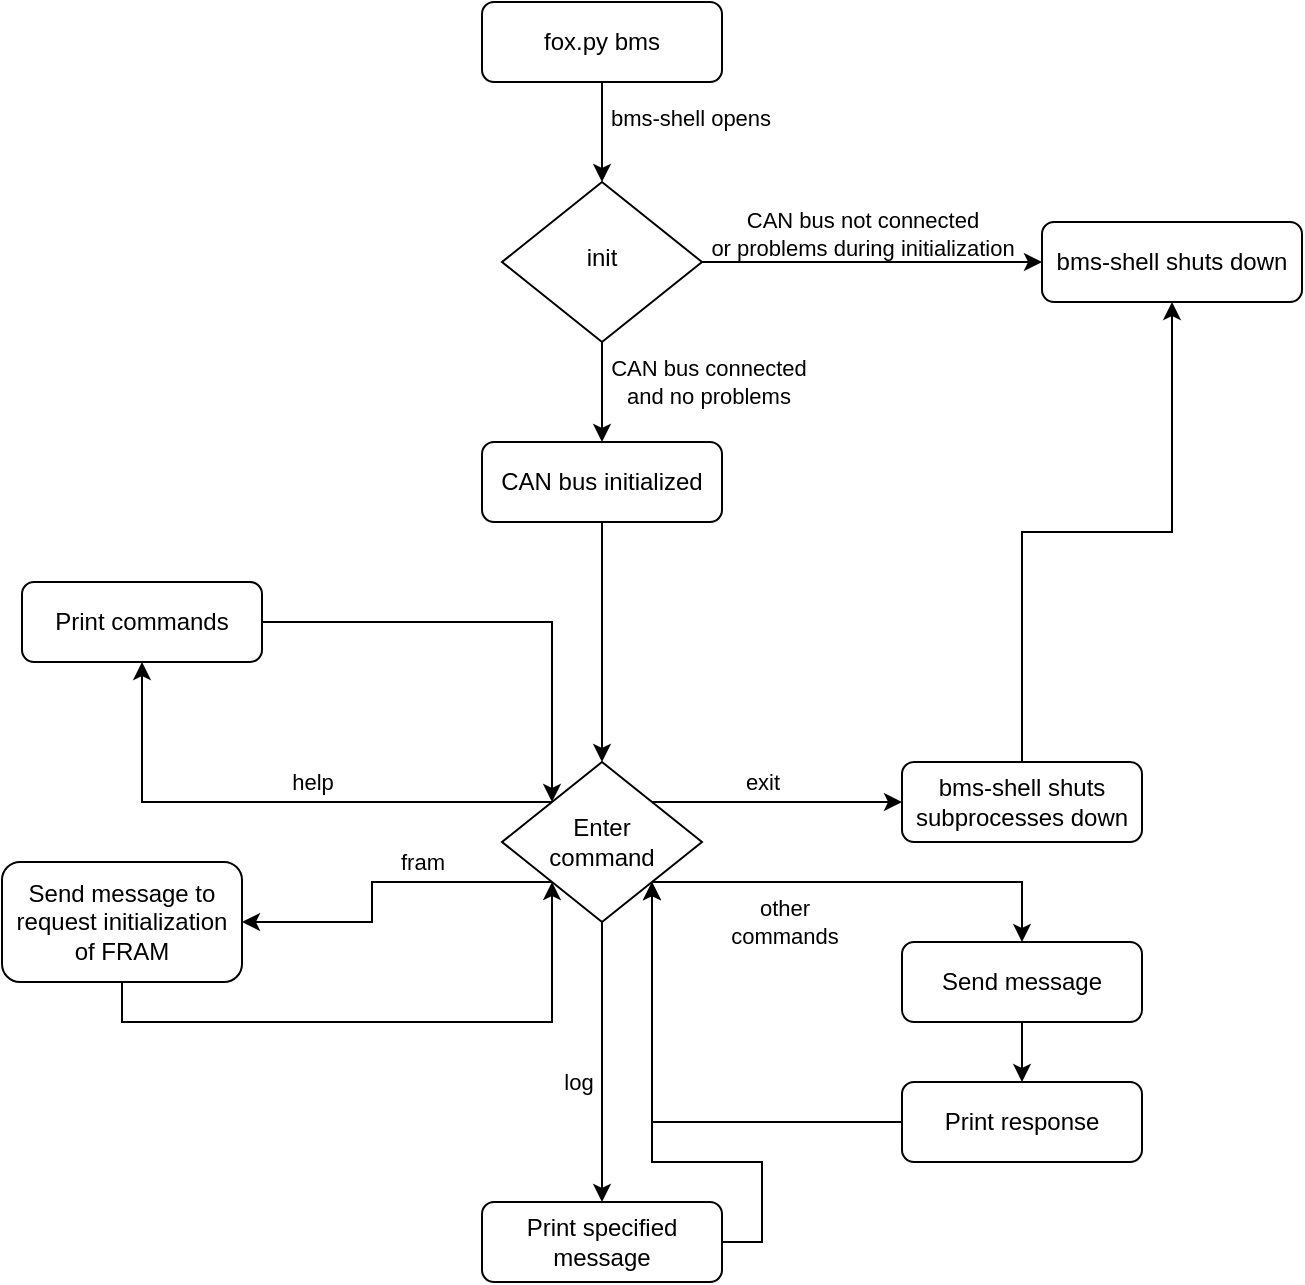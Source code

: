 <mxfile version="26.0.16">
  <diagram id="C5RBs43oDa-KdzZeNtuy" name="Page-1">
    <mxGraphModel dx="1100" dy="894" grid="1" gridSize="10" guides="1" tooltips="1" connect="1" arrows="1" fold="1" page="1" pageScale="1" pageWidth="827" pageHeight="1169" math="0" shadow="0">
      <root>
        <mxCell id="WIyWlLk6GJQsqaUBKTNV-0" />
        <mxCell id="WIyWlLk6GJQsqaUBKTNV-1" parent="WIyWlLk6GJQsqaUBKTNV-0" />
        <mxCell id="WIyWlLk6GJQsqaUBKTNV-2" value="" style="rounded=0;html=1;jettySize=auto;orthogonalLoop=1;fontSize=11;endArrow=classic;endFill=1;endSize=6;strokeWidth=1;shadow=0;labelBackgroundColor=none;edgeStyle=orthogonalEdgeStyle;" parent="WIyWlLk6GJQsqaUBKTNV-1" source="WIyWlLk6GJQsqaUBKTNV-3" target="WIyWlLk6GJQsqaUBKTNV-6" edge="1">
          <mxGeometry relative="1" as="geometry" />
        </mxCell>
        <mxCell id="ZsofJrv3WSRNX8ajxXkj-0" value="bms-shell opens" style="edgeLabel;html=1;align=center;verticalAlign=middle;resizable=0;points=[];spacingRight=-8;" parent="WIyWlLk6GJQsqaUBKTNV-2" vertex="1" connectable="0">
          <mxGeometry x="-0.288" y="2" relative="1" as="geometry">
            <mxPoint x="38" as="offset" />
          </mxGeometry>
        </mxCell>
        <mxCell id="WIyWlLk6GJQsqaUBKTNV-3" value="fox.py bms" style="rounded=1;whiteSpace=wrap;html=1;fontSize=12;glass=0;strokeWidth=1;shadow=0;" parent="WIyWlLk6GJQsqaUBKTNV-1" vertex="1">
          <mxGeometry x="380" y="40" width="120" height="40" as="geometry" />
        </mxCell>
        <mxCell id="WIyWlLk6GJQsqaUBKTNV-4" value="CAN bus connected&lt;br&gt;and no problems" style="rounded=0;html=1;jettySize=auto;orthogonalLoop=1;fontSize=11;endArrow=classic;endFill=1;endSize=6;strokeWidth=1;shadow=0;labelBackgroundColor=none;edgeStyle=orthogonalEdgeStyle;entryX=0.5;entryY=0;entryDx=0;entryDy=0;spacingRight=-6;" parent="WIyWlLk6GJQsqaUBKTNV-1" source="WIyWlLk6GJQsqaUBKTNV-6" target="ZsofJrv3WSRNX8ajxXkj-5" edge="1">
          <mxGeometry x="-0.2" y="50" relative="1" as="geometry">
            <mxPoint as="offset" />
            <mxPoint x="440" y="230" as="targetPoint" />
          </mxGeometry>
        </mxCell>
        <mxCell id="WIyWlLk6GJQsqaUBKTNV-5" value="CAN bus not connected&lt;br&gt;or problems during initialization" style="edgeStyle=orthogonalEdgeStyle;rounded=0;html=1;jettySize=auto;orthogonalLoop=1;fontSize=11;endArrow=classic;endFill=1;endSize=6;strokeWidth=1;shadow=0;labelBackgroundColor=none;spacing=2;spacingTop=-8;" parent="WIyWlLk6GJQsqaUBKTNV-1" source="WIyWlLk6GJQsqaUBKTNV-6" target="WIyWlLk6GJQsqaUBKTNV-7" edge="1">
          <mxGeometry x="-0.059" y="10" relative="1" as="geometry">
            <mxPoint as="offset" />
          </mxGeometry>
        </mxCell>
        <mxCell id="WIyWlLk6GJQsqaUBKTNV-6" value="init" style="rhombus;whiteSpace=wrap;html=1;shadow=0;fontFamily=Helvetica;fontSize=12;align=center;strokeWidth=1;spacing=6;spacingTop=-4;" parent="WIyWlLk6GJQsqaUBKTNV-1" vertex="1">
          <mxGeometry x="390" y="130" width="100" height="80" as="geometry" />
        </mxCell>
        <mxCell id="WIyWlLk6GJQsqaUBKTNV-7" value="bms-shell shuts down" style="rounded=1;whiteSpace=wrap;html=1;fontSize=12;glass=0;strokeWidth=1;shadow=0;" parent="WIyWlLk6GJQsqaUBKTNV-1" vertex="1">
          <mxGeometry x="660" y="150" width="130" height="40" as="geometry" />
        </mxCell>
        <mxCell id="WIyWlLk6GJQsqaUBKTNV-8" value="" style="rounded=0;html=1;jettySize=auto;orthogonalLoop=1;fontSize=11;endArrow=classic;endFill=1;endSize=6;strokeWidth=1;shadow=0;labelBackgroundColor=none;edgeStyle=orthogonalEdgeStyle;exitX=0.5;exitY=1;exitDx=0;exitDy=0;entryX=0.5;entryY=0;entryDx=0;entryDy=0;" parent="WIyWlLk6GJQsqaUBKTNV-1" source="ZsofJrv3WSRNX8ajxXkj-5" target="ZsofJrv3WSRNX8ajxXkj-8" edge="1">
          <mxGeometry x="-0.2" y="20" relative="1" as="geometry">
            <mxPoint as="offset" />
            <mxPoint x="440" y="310" as="sourcePoint" />
            <mxPoint x="440" y="380" as="targetPoint" />
          </mxGeometry>
        </mxCell>
        <mxCell id="ZsofJrv3WSRNX8ajxXkj-5" value="CAN bus initialized" style="rounded=1;whiteSpace=wrap;html=1;" parent="WIyWlLk6GJQsqaUBKTNV-1" vertex="1">
          <mxGeometry x="380" y="260" width="120" height="40" as="geometry" />
        </mxCell>
        <mxCell id="ZsofJrv3WSRNX8ajxXkj-9" style="edgeStyle=orthogonalEdgeStyle;rounded=0;orthogonalLoop=1;jettySize=auto;html=1;entryX=0.5;entryY=0;entryDx=0;entryDy=0;" parent="WIyWlLk6GJQsqaUBKTNV-1" source="ZsofJrv3WSRNX8ajxXkj-8" target="ZsofJrv3WSRNX8ajxXkj-20" edge="1">
          <mxGeometry relative="1" as="geometry">
            <mxPoint x="440" y="520" as="targetPoint" />
            <Array as="points" />
          </mxGeometry>
        </mxCell>
        <mxCell id="ZsofJrv3WSRNX8ajxXkj-10" value="log" style="edgeLabel;html=1;align=center;verticalAlign=middle;resizable=0;points=[];spacingRight=5;" parent="ZsofJrv3WSRNX8ajxXkj-9" vertex="1" connectable="0">
          <mxGeometry x="0.081" y="7" relative="1" as="geometry">
            <mxPoint x="-17" y="4" as="offset" />
          </mxGeometry>
        </mxCell>
        <mxCell id="ZsofJrv3WSRNX8ajxXkj-11" style="edgeStyle=orthogonalEdgeStyle;rounded=0;orthogonalLoop=1;jettySize=auto;html=1;entryX=1;entryY=0.5;entryDx=0;entryDy=0;exitX=0;exitY=1;exitDx=0;exitDy=0;" parent="WIyWlLk6GJQsqaUBKTNV-1" source="ZsofJrv3WSRNX8ajxXkj-8" target="ZsofJrv3WSRNX8ajxXkj-13" edge="1">
          <mxGeometry relative="1" as="geometry">
            <mxPoint x="310" y="410" as="targetPoint" />
            <Array as="points" />
          </mxGeometry>
        </mxCell>
        <mxCell id="ZsofJrv3WSRNX8ajxXkj-12" value="fram" style="edgeLabel;html=1;align=center;verticalAlign=middle;resizable=0;points=[];" parent="ZsofJrv3WSRNX8ajxXkj-11" vertex="1" connectable="0">
          <mxGeometry x="-0.019" relative="1" as="geometry">
            <mxPoint x="21" y="-10" as="offset" />
          </mxGeometry>
        </mxCell>
        <mxCell id="ZsofJrv3WSRNX8ajxXkj-16" style="edgeStyle=orthogonalEdgeStyle;rounded=0;orthogonalLoop=1;jettySize=auto;html=1;entryX=0;entryY=0.5;entryDx=0;entryDy=0;exitX=1;exitY=0;exitDx=0;exitDy=0;" parent="WIyWlLk6GJQsqaUBKTNV-1" source="ZsofJrv3WSRNX8ajxXkj-8" target="ZsofJrv3WSRNX8ajxXkj-15" edge="1">
          <mxGeometry relative="1" as="geometry">
            <Array as="points" />
          </mxGeometry>
        </mxCell>
        <mxCell id="ZsofJrv3WSRNX8ajxXkj-17" value="exit" style="edgeLabel;html=1;align=center;verticalAlign=middle;resizable=0;points=[];" parent="ZsofJrv3WSRNX8ajxXkj-16" vertex="1" connectable="0">
          <mxGeometry x="-0.263" y="2" relative="1" as="geometry">
            <mxPoint x="9" y="-8" as="offset" />
          </mxGeometry>
        </mxCell>
        <mxCell id="ZsofJrv3WSRNX8ajxXkj-22" style="edgeStyle=orthogonalEdgeStyle;rounded=0;orthogonalLoop=1;jettySize=auto;html=1;exitX=1;exitY=1;exitDx=0;exitDy=0;entryX=0.5;entryY=0;entryDx=0;entryDy=0;" parent="WIyWlLk6GJQsqaUBKTNV-1" source="ZsofJrv3WSRNX8ajxXkj-8" target="ZsofJrv3WSRNX8ajxXkj-21" edge="1">
          <mxGeometry relative="1" as="geometry">
            <Array as="points">
              <mxPoint x="650" y="480" />
            </Array>
          </mxGeometry>
        </mxCell>
        <mxCell id="ZsofJrv3WSRNX8ajxXkj-28" value="other&lt;br&gt;commands" style="edgeLabel;html=1;align=center;verticalAlign=middle;resizable=0;points=[];" parent="ZsofJrv3WSRNX8ajxXkj-22" vertex="1" connectable="0">
          <mxGeometry x="-0.141" y="-1" relative="1" as="geometry">
            <mxPoint x="-27" y="19" as="offset" />
          </mxGeometry>
        </mxCell>
        <mxCell id="ZsofJrv3WSRNX8ajxXkj-24" style="edgeStyle=orthogonalEdgeStyle;rounded=0;orthogonalLoop=1;jettySize=auto;html=1;exitX=0;exitY=0;exitDx=0;exitDy=0;entryX=0.5;entryY=1;entryDx=0;entryDy=0;" parent="WIyWlLk6GJQsqaUBKTNV-1" source="ZsofJrv3WSRNX8ajxXkj-8" target="ZsofJrv3WSRNX8ajxXkj-23" edge="1">
          <mxGeometry relative="1" as="geometry">
            <mxPoint x="210" y="360" as="targetPoint" />
            <Array as="points">
              <mxPoint x="210" y="440" />
            </Array>
          </mxGeometry>
        </mxCell>
        <mxCell id="ZsofJrv3WSRNX8ajxXkj-25" value="help" style="edgeLabel;html=1;align=center;verticalAlign=middle;resizable=0;points=[];" parent="ZsofJrv3WSRNX8ajxXkj-24" vertex="1" connectable="0">
          <mxGeometry x="0.167" y="-2" relative="1" as="geometry">
            <mxPoint x="40" y="-8" as="offset" />
          </mxGeometry>
        </mxCell>
        <mxCell id="ZsofJrv3WSRNX8ajxXkj-8" value="Enter&lt;br&gt;command" style="rhombus;whiteSpace=wrap;html=1;" parent="WIyWlLk6GJQsqaUBKTNV-1" vertex="1">
          <mxGeometry x="390" y="420" width="100" height="80" as="geometry" />
        </mxCell>
        <mxCell id="ZsofJrv3WSRNX8ajxXkj-14" style="edgeStyle=orthogonalEdgeStyle;rounded=0;orthogonalLoop=1;jettySize=auto;html=1;entryX=0;entryY=1;entryDx=0;entryDy=0;" parent="WIyWlLk6GJQsqaUBKTNV-1" source="ZsofJrv3WSRNX8ajxXkj-13" target="ZsofJrv3WSRNX8ajxXkj-8" edge="1">
          <mxGeometry relative="1" as="geometry">
            <Array as="points">
              <mxPoint x="200" y="550" />
              <mxPoint x="415" y="550" />
            </Array>
          </mxGeometry>
        </mxCell>
        <mxCell id="ZsofJrv3WSRNX8ajxXkj-13" value="Send message to request initialization of FRAM" style="rounded=1;whiteSpace=wrap;html=1;" parent="WIyWlLk6GJQsqaUBKTNV-1" vertex="1">
          <mxGeometry x="140" y="470" width="120" height="60" as="geometry" />
        </mxCell>
        <mxCell id="ZsofJrv3WSRNX8ajxXkj-19" style="edgeStyle=orthogonalEdgeStyle;rounded=0;orthogonalLoop=1;jettySize=auto;html=1;entryX=0.5;entryY=1;entryDx=0;entryDy=0;" parent="WIyWlLk6GJQsqaUBKTNV-1" source="ZsofJrv3WSRNX8ajxXkj-15" target="WIyWlLk6GJQsqaUBKTNV-7" edge="1">
          <mxGeometry relative="1" as="geometry" />
        </mxCell>
        <mxCell id="ZsofJrv3WSRNX8ajxXkj-15" value="bms-shell shuts subprocesses down" style="rounded=1;whiteSpace=wrap;html=1;" parent="WIyWlLk6GJQsqaUBKTNV-1" vertex="1">
          <mxGeometry x="590" y="420" width="120" height="40" as="geometry" />
        </mxCell>
        <mxCell id="ZsofJrv3WSRNX8ajxXkj-32" style="edgeStyle=orthogonalEdgeStyle;rounded=0;orthogonalLoop=1;jettySize=auto;html=1;entryX=1;entryY=1;entryDx=0;entryDy=0;exitX=1;exitY=0.5;exitDx=0;exitDy=0;" parent="WIyWlLk6GJQsqaUBKTNV-1" source="ZsofJrv3WSRNX8ajxXkj-20" target="ZsofJrv3WSRNX8ajxXkj-8" edge="1">
          <mxGeometry relative="1" as="geometry">
            <Array as="points">
              <mxPoint x="520" y="660" />
              <mxPoint x="520" y="620" />
              <mxPoint x="465" y="620" />
            </Array>
          </mxGeometry>
        </mxCell>
        <mxCell id="ZsofJrv3WSRNX8ajxXkj-20" value="Print specified message" style="rounded=1;whiteSpace=wrap;html=1;" parent="WIyWlLk6GJQsqaUBKTNV-1" vertex="1">
          <mxGeometry x="380" y="640" width="120" height="40" as="geometry" />
        </mxCell>
        <mxCell id="ZsofJrv3WSRNX8ajxXkj-30" style="edgeStyle=orthogonalEdgeStyle;rounded=0;orthogonalLoop=1;jettySize=auto;html=1;entryX=0.5;entryY=0;entryDx=0;entryDy=0;" parent="WIyWlLk6GJQsqaUBKTNV-1" source="ZsofJrv3WSRNX8ajxXkj-21" target="ZsofJrv3WSRNX8ajxXkj-29" edge="1">
          <mxGeometry relative="1" as="geometry" />
        </mxCell>
        <mxCell id="ZsofJrv3WSRNX8ajxXkj-21" value="Send message" style="rounded=1;whiteSpace=wrap;html=1;" parent="WIyWlLk6GJQsqaUBKTNV-1" vertex="1">
          <mxGeometry x="590" y="510" width="120" height="40" as="geometry" />
        </mxCell>
        <mxCell id="ZsofJrv3WSRNX8ajxXkj-26" style="edgeStyle=orthogonalEdgeStyle;rounded=0;orthogonalLoop=1;jettySize=auto;html=1;entryX=0;entryY=0;entryDx=0;entryDy=0;exitX=1;exitY=0.5;exitDx=0;exitDy=0;" parent="WIyWlLk6GJQsqaUBKTNV-1" target="ZsofJrv3WSRNX8ajxXkj-8" edge="1">
          <mxGeometry relative="1" as="geometry">
            <mxPoint x="270" y="340" as="sourcePoint" />
            <Array as="points">
              <mxPoint x="415" y="350" />
            </Array>
          </mxGeometry>
        </mxCell>
        <mxCell id="ZsofJrv3WSRNX8ajxXkj-23" value="Print commands" style="rounded=1;whiteSpace=wrap;html=1;" parent="WIyWlLk6GJQsqaUBKTNV-1" vertex="1">
          <mxGeometry x="150" y="330" width="120" height="40" as="geometry" />
        </mxCell>
        <mxCell id="ZsofJrv3WSRNX8ajxXkj-31" style="edgeStyle=orthogonalEdgeStyle;rounded=0;orthogonalLoop=1;jettySize=auto;html=1;entryX=1;entryY=1;entryDx=0;entryDy=0;" parent="WIyWlLk6GJQsqaUBKTNV-1" source="ZsofJrv3WSRNX8ajxXkj-29" target="ZsofJrv3WSRNX8ajxXkj-8" edge="1">
          <mxGeometry relative="1" as="geometry">
            <Array as="points">
              <mxPoint x="465" y="600" />
            </Array>
          </mxGeometry>
        </mxCell>
        <mxCell id="ZsofJrv3WSRNX8ajxXkj-29" value="Print response" style="rounded=1;whiteSpace=wrap;html=1;" parent="WIyWlLk6GJQsqaUBKTNV-1" vertex="1">
          <mxGeometry x="590" y="580" width="120" height="40" as="geometry" />
        </mxCell>
      </root>
    </mxGraphModel>
  </diagram>
</mxfile>
